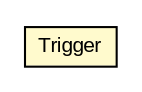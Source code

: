 #!/usr/local/bin/dot
#
# Class diagram 
# Generated by UMLGraph version R5_6-24-gf6e263 (http://www.umlgraph.org/)
#

digraph G {
	edge [fontname="arial",fontsize=10,labelfontname="arial",labelfontsize=10];
	node [fontname="arial",fontsize=10,shape=plaintext];
	nodesep=0.25;
	ranksep=0.5;
	// org.miloss.fgsms.auxsrv.status.Trigger
	c1233182 [label=<<table title="org.miloss.fgsms.auxsrv.status.Trigger" border="0" cellborder="1" cellspacing="0" cellpadding="2" port="p" bgcolor="lemonChiffon" href="./Trigger.html">
		<tr><td><table border="0" cellspacing="0" cellpadding="1">
<tr><td align="center" balign="center"> Trigger </td></tr>
		</table></td></tr>
		</table>>, URL="./Trigger.html", fontname="arial", fontcolor="black", fontsize=10.0];
}

